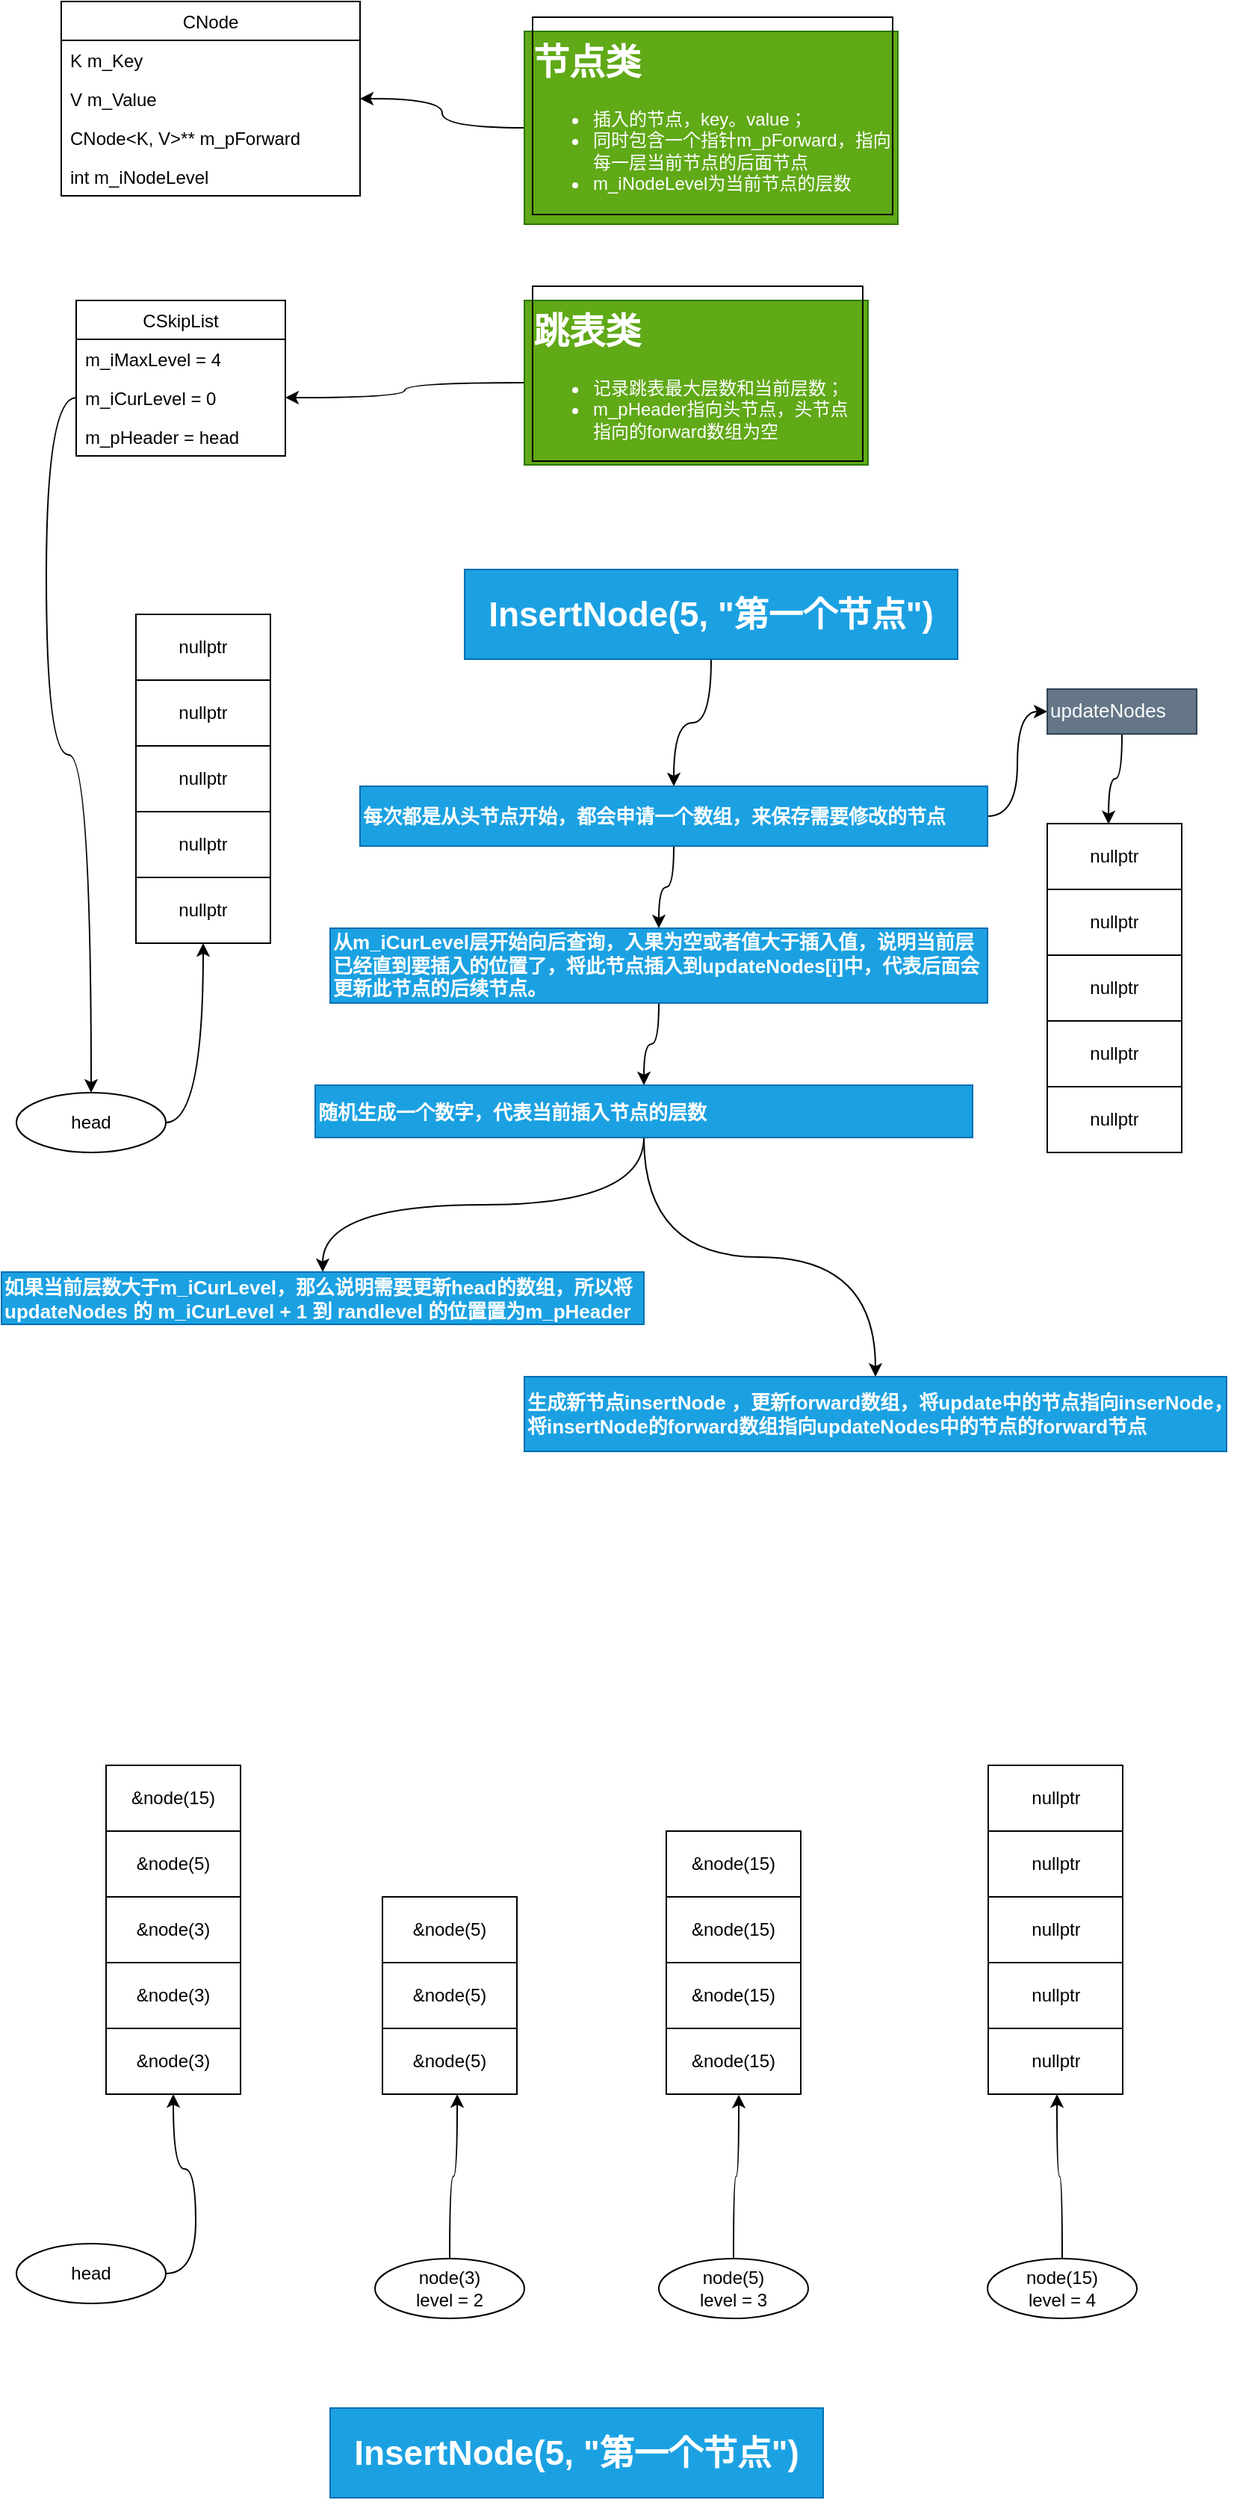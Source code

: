 <mxfile>
    <diagram id="PE9cr0ilYdElz4ZbLqqM" name="第 1 页">
        <mxGraphModel dx="1389" dy="947" grid="1" gridSize="10" guides="1" tooltips="1" connect="1" arrows="1" fold="1" page="1" pageScale="1" pageWidth="827" pageHeight="1169" math="0" shadow="0">
            <root>
                <mxCell id="0"/>
                <mxCell id="1" parent="0"/>
                <mxCell id="2" style="edgeStyle=orthogonalEdgeStyle;curved=1;rounded=0;orthogonalLoop=1;jettySize=auto;html=1;exitX=1;exitY=0.5;exitDx=0;exitDy=0;entryX=0.5;entryY=1;entryDx=0;entryDy=0;entryPerimeter=0;startSize=0;" edge="1" parent="1" source="3" target="13">
                    <mxGeometry relative="1" as="geometry">
                        <mxPoint x="260" y="710" as="sourcePoint"/>
                    </mxGeometry>
                </mxCell>
                <mxCell id="3" value="head" style="ellipse;whiteSpace=wrap;html=1;" vertex="1" parent="1">
                    <mxGeometry x="10" y="750" width="100" height="40" as="geometry"/>
                </mxCell>
                <mxCell id="4" value="" style="shape=table;html=1;whiteSpace=wrap;startSize=0;container=1;collapsible=0;childLayout=tableLayout;rounded=0;shadow=0;fixedRows=0;rowLines=1;columnLines=0;perimeterSpacing=7;resizeLast=0;arcSize=15;" vertex="1" parent="1">
                    <mxGeometry x="90" y="430" width="90" height="220" as="geometry"/>
                </mxCell>
                <mxCell id="5" style="shape=partialRectangle;html=1;whiteSpace=wrap;collapsible=0;dropTarget=0;pointerEvents=0;fillColor=none;top=0;left=0;bottom=0;right=0;points=[[0,0.5],[1,0.5]];portConstraint=eastwest;" vertex="1" parent="4">
                    <mxGeometry width="90" height="44" as="geometry"/>
                </mxCell>
                <mxCell id="6" value="&lt;span&gt;nullptr&lt;/span&gt;" style="shape=partialRectangle;html=1;whiteSpace=wrap;connectable=0;fillColor=none;top=0;left=0;bottom=0;right=0;overflow=hidden;" vertex="1" parent="5">
                    <mxGeometry width="90" height="44" as="geometry"/>
                </mxCell>
                <mxCell id="7" style="shape=partialRectangle;html=1;whiteSpace=wrap;collapsible=0;dropTarget=0;pointerEvents=0;fillColor=none;top=0;left=0;bottom=0;right=0;points=[[0,0.5],[1,0.5]];portConstraint=eastwest;" vertex="1" parent="4">
                    <mxGeometry y="44" width="90" height="44" as="geometry"/>
                </mxCell>
                <mxCell id="8" value="&lt;span&gt;nullptr&lt;/span&gt;" style="shape=partialRectangle;html=1;whiteSpace=wrap;connectable=0;fillColor=none;top=0;left=0;bottom=0;right=0;overflow=hidden;" vertex="1" parent="7">
                    <mxGeometry width="90" height="44" as="geometry"/>
                </mxCell>
                <mxCell id="9" value="" style="shape=partialRectangle;html=1;whiteSpace=wrap;collapsible=0;dropTarget=0;pointerEvents=0;fillColor=none;top=0;left=0;bottom=0;right=0;points=[[0,0.5],[1,0.5]];portConstraint=eastwest;" vertex="1" parent="4">
                    <mxGeometry y="88" width="90" height="44" as="geometry"/>
                </mxCell>
                <mxCell id="10" value="&lt;span&gt;nullptr&lt;/span&gt;" style="shape=partialRectangle;html=1;whiteSpace=wrap;connectable=0;fillColor=none;top=0;left=0;bottom=0;right=0;overflow=hidden;" vertex="1" parent="9">
                    <mxGeometry width="90" height="44" as="geometry"/>
                </mxCell>
                <mxCell id="11" value="" style="shape=partialRectangle;html=1;whiteSpace=wrap;collapsible=0;dropTarget=0;pointerEvents=0;fillColor=none;top=0;left=0;bottom=0;right=0;points=[[0,0.5],[1,0.5]];portConstraint=eastwest;" vertex="1" parent="4">
                    <mxGeometry y="132" width="90" height="44" as="geometry"/>
                </mxCell>
                <mxCell id="12" value="&lt;span&gt;nullptr&lt;/span&gt;" style="shape=partialRectangle;html=1;whiteSpace=wrap;connectable=0;fillColor=none;top=0;left=0;bottom=0;right=0;overflow=hidden;" vertex="1" parent="11">
                    <mxGeometry width="90" height="44" as="geometry"/>
                </mxCell>
                <mxCell id="13" value="" style="shape=partialRectangle;html=1;whiteSpace=wrap;collapsible=0;dropTarget=0;pointerEvents=0;fillColor=none;top=0;left=0;bottom=0;right=0;points=[[0,0.5],[1,0.5]];portConstraint=eastwest;" vertex="1" parent="4">
                    <mxGeometry y="176" width="90" height="44" as="geometry"/>
                </mxCell>
                <mxCell id="14" value="nullptr" style="shape=partialRectangle;html=1;whiteSpace=wrap;connectable=0;fillColor=none;top=0;left=0;bottom=0;right=0;overflow=hidden;" vertex="1" parent="13">
                    <mxGeometry width="90" height="44" as="geometry"/>
                </mxCell>
                <mxCell id="15" value="CNode" style="swimlane;fontStyle=0;childLayout=stackLayout;horizontal=1;startSize=26;fillColor=none;horizontalStack=0;resizeParent=1;resizeParentMax=0;resizeLast=0;collapsible=1;marginBottom=0;rounded=0;shadow=0;" vertex="1" parent="1">
                    <mxGeometry x="40" y="20" width="200" height="130" as="geometry"/>
                </mxCell>
                <mxCell id="16" value="K m_Key" style="text;strokeColor=none;fillColor=none;align=left;verticalAlign=top;spacingLeft=4;spacingRight=4;overflow=hidden;rotatable=0;points=[[0,0.5],[1,0.5]];portConstraint=eastwest;" vertex="1" parent="15">
                    <mxGeometry y="26" width="200" height="26" as="geometry"/>
                </mxCell>
                <mxCell id="17" value="V m_Value&#10;" style="text;strokeColor=none;fillColor=none;align=left;verticalAlign=top;spacingLeft=4;spacingRight=4;overflow=hidden;rotatable=0;points=[[0,0.5],[1,0.5]];portConstraint=eastwest;" vertex="1" parent="15">
                    <mxGeometry y="52" width="200" height="26" as="geometry"/>
                </mxCell>
                <mxCell id="18" value="CNode&lt;K, V&gt;** m_pForward" style="text;strokeColor=none;fillColor=none;align=left;verticalAlign=top;spacingLeft=4;spacingRight=4;overflow=hidden;rotatable=0;points=[[0,0.5],[1,0.5]];portConstraint=eastwest;" vertex="1" parent="15">
                    <mxGeometry y="78" width="200" height="26" as="geometry"/>
                </mxCell>
                <mxCell id="19" value="int m_iNodeLevel" style="text;strokeColor=none;fillColor=none;align=left;verticalAlign=top;spacingLeft=4;spacingRight=4;overflow=hidden;rotatable=0;points=[[0,0.5],[1,0.5]];portConstraint=eastwest;" vertex="1" parent="15">
                    <mxGeometry y="104" width="200" height="26" as="geometry"/>
                </mxCell>
                <mxCell id="20" style="edgeStyle=orthogonalEdgeStyle;rounded=0;orthogonalLoop=1;jettySize=auto;html=1;entryX=1;entryY=0.5;entryDx=0;entryDy=0;startSize=0;curved=1;" edge="1" parent="1" source="21" target="17">
                    <mxGeometry relative="1" as="geometry"/>
                </mxCell>
                <mxCell id="21" value="&lt;h1&gt;节点类&lt;/h1&gt;&lt;p&gt;&lt;/p&gt;&lt;ul&gt;&lt;li&gt;插入的节点，key。value；&lt;/li&gt;&lt;li&gt;同时包含一个指针m_pForward，指向每一层当前节点的后面节点&lt;/li&gt;&lt;li&gt;m_iNodeLevel为当前节点的层数&lt;/li&gt;&lt;/ul&gt;&lt;p&gt;&lt;/p&gt;" style="text;html=1;strokeColor=#2D7600;fillColor=#60a917;spacing=5;spacingTop=-20;whiteSpace=wrap;overflow=hidden;rounded=0;shadow=0;startSize=0;fontColor=#ffffff;labelBorderColor=#000000;" vertex="1" parent="1">
                    <mxGeometry x="350" y="40" width="250" height="129" as="geometry"/>
                </mxCell>
                <mxCell id="22" value="CSkipList" style="swimlane;fontStyle=0;childLayout=stackLayout;horizontal=1;startSize=26;fillColor=none;horizontalStack=0;resizeParent=1;resizeParentMax=0;resizeLast=0;collapsible=1;marginBottom=0;rounded=0;shadow=0;" vertex="1" parent="1">
                    <mxGeometry x="50" y="220" width="140" height="104" as="geometry"/>
                </mxCell>
                <mxCell id="23" value="m_iMaxLevel = 4" style="text;strokeColor=none;fillColor=none;align=left;verticalAlign=top;spacingLeft=4;spacingRight=4;overflow=hidden;rotatable=0;points=[[0,0.5],[1,0.5]];portConstraint=eastwest;" vertex="1" parent="22">
                    <mxGeometry y="26" width="140" height="26" as="geometry"/>
                </mxCell>
                <mxCell id="24" value="m_iCurLevel = 0" style="text;strokeColor=none;fillColor=none;align=left;verticalAlign=top;spacingLeft=4;spacingRight=4;overflow=hidden;rotatable=0;points=[[0,0.5],[1,0.5]];portConstraint=eastwest;" vertex="1" parent="22">
                    <mxGeometry y="52" width="140" height="26" as="geometry"/>
                </mxCell>
                <mxCell id="25" value="m_pHeader = head" style="text;strokeColor=none;fillColor=none;align=left;verticalAlign=top;spacingLeft=4;spacingRight=4;overflow=hidden;rotatable=0;points=[[0,0.5],[1,0.5]];portConstraint=eastwest;" vertex="1" parent="22">
                    <mxGeometry y="78" width="140" height="26" as="geometry"/>
                </mxCell>
                <mxCell id="26" style="edgeStyle=orthogonalEdgeStyle;curved=1;rounded=0;orthogonalLoop=1;jettySize=auto;html=1;entryX=1;entryY=0.5;entryDx=0;entryDy=0;startSize=0;" edge="1" parent="1" source="27" target="24">
                    <mxGeometry relative="1" as="geometry"/>
                </mxCell>
                <mxCell id="27" value="&lt;h1&gt;跳表类&lt;/h1&gt;&lt;p&gt;&lt;/p&gt;&lt;ul&gt;&lt;li&gt;记录跳表最大层数和当前层数；&lt;/li&gt;&lt;li&gt;m_pHeader指向头节点，头节点指向的forward数组为空&lt;/li&gt;&lt;/ul&gt;&lt;p&gt;&lt;/p&gt;" style="text;html=1;strokeColor=#2D7600;fillColor=#60a917;spacing=5;spacingTop=-20;whiteSpace=wrap;overflow=hidden;rounded=0;shadow=0;startSize=0;fontColor=#ffffff;labelBorderColor=#000000;" vertex="1" parent="1">
                    <mxGeometry x="350" y="220" width="230" height="110" as="geometry"/>
                </mxCell>
                <mxCell id="28" style="edgeStyle=orthogonalEdgeStyle;curved=1;rounded=0;orthogonalLoop=1;jettySize=auto;html=1;exitX=0;exitY=0.5;exitDx=0;exitDy=0;entryX=0.5;entryY=0;entryDx=0;entryDy=0;startSize=0;" edge="1" parent="1" source="24" target="3">
                    <mxGeometry relative="1" as="geometry">
                        <mxPoint x="210" y="730" as="targetPoint"/>
                    </mxGeometry>
                </mxCell>
                <mxCell id="35" style="edgeStyle=orthogonalEdgeStyle;rounded=0;orthogonalLoop=1;jettySize=auto;html=1;fontSize=13;curved=1;" edge="1" parent="1" source="29" target="34">
                    <mxGeometry relative="1" as="geometry"/>
                </mxCell>
                <mxCell id="29" value="InsertNode(5, &quot;第一个节点&quot;)" style="text;html=1;strokeColor=#006EAF;fillColor=#1ba1e2;align=center;verticalAlign=middle;whiteSpace=wrap;rounded=0;fontStyle=1;fontSize=23;fontColor=#ffffff;" vertex="1" parent="1">
                    <mxGeometry x="310" y="400" width="330" height="60" as="geometry"/>
                </mxCell>
                <mxCell id="51" style="edgeStyle=orthogonalEdgeStyle;curved=1;rounded=0;orthogonalLoop=1;jettySize=auto;html=1;entryX=0;entryY=0.5;entryDx=0;entryDy=0;fontSize=13;" edge="1" parent="1" source="34" target="47">
                    <mxGeometry relative="1" as="geometry"/>
                </mxCell>
                <mxCell id="53" style="edgeStyle=orthogonalEdgeStyle;curved=1;rounded=0;orthogonalLoop=1;jettySize=auto;html=1;entryX=0.5;entryY=0;entryDx=0;entryDy=0;fontSize=13;" edge="1" parent="1" source="34" target="52">
                    <mxGeometry relative="1" as="geometry"/>
                </mxCell>
                <mxCell id="34" value="每次都是从头节点开始，都会申请一个数组，来保存需要修改的节点" style="text;strokeColor=#006EAF;fillColor=#1ba1e2;html=1;fontSize=13;fontStyle=1;verticalAlign=middle;align=left;fontColor=#ffffff;" vertex="1" parent="1">
                    <mxGeometry x="240" y="545" width="420" height="40" as="geometry"/>
                </mxCell>
                <mxCell id="36" value="" style="shape=table;html=1;whiteSpace=wrap;startSize=0;container=1;collapsible=0;childLayout=tableLayout;rounded=0;shadow=0;fixedRows=0;rowLines=1;columnLines=0;perimeterSpacing=7;resizeLast=0;arcSize=15;" vertex="1" parent="1">
                    <mxGeometry x="700" y="570" width="90" height="220" as="geometry"/>
                </mxCell>
                <mxCell id="37" style="shape=partialRectangle;html=1;whiteSpace=wrap;collapsible=0;dropTarget=0;pointerEvents=0;fillColor=none;top=0;left=0;bottom=0;right=0;points=[[0,0.5],[1,0.5]];portConstraint=eastwest;" vertex="1" parent="36">
                    <mxGeometry width="90" height="44" as="geometry"/>
                </mxCell>
                <mxCell id="38" value="&lt;span&gt;nullptr&lt;/span&gt;" style="shape=partialRectangle;html=1;whiteSpace=wrap;connectable=0;fillColor=none;top=0;left=0;bottom=0;right=0;overflow=hidden;" vertex="1" parent="37">
                    <mxGeometry width="90" height="44" as="geometry"/>
                </mxCell>
                <mxCell id="39" style="shape=partialRectangle;html=1;whiteSpace=wrap;collapsible=0;dropTarget=0;pointerEvents=0;fillColor=none;top=0;left=0;bottom=0;right=0;points=[[0,0.5],[1,0.5]];portConstraint=eastwest;" vertex="1" parent="36">
                    <mxGeometry y="44" width="90" height="44" as="geometry"/>
                </mxCell>
                <mxCell id="40" value="&lt;span&gt;nullptr&lt;/span&gt;" style="shape=partialRectangle;html=1;whiteSpace=wrap;connectable=0;fillColor=none;top=0;left=0;bottom=0;right=0;overflow=hidden;" vertex="1" parent="39">
                    <mxGeometry width="90" height="44" as="geometry"/>
                </mxCell>
                <mxCell id="41" value="" style="shape=partialRectangle;html=1;whiteSpace=wrap;collapsible=0;dropTarget=0;pointerEvents=0;fillColor=none;top=0;left=0;bottom=0;right=0;points=[[0,0.5],[1,0.5]];portConstraint=eastwest;" vertex="1" parent="36">
                    <mxGeometry y="88" width="90" height="44" as="geometry"/>
                </mxCell>
                <mxCell id="42" value="&lt;span&gt;nullptr&lt;/span&gt;" style="shape=partialRectangle;html=1;whiteSpace=wrap;connectable=0;fillColor=none;top=0;left=0;bottom=0;right=0;overflow=hidden;" vertex="1" parent="41">
                    <mxGeometry width="90" height="44" as="geometry"/>
                </mxCell>
                <mxCell id="43" value="" style="shape=partialRectangle;html=1;whiteSpace=wrap;collapsible=0;dropTarget=0;pointerEvents=0;fillColor=none;top=0;left=0;bottom=0;right=0;points=[[0,0.5],[1,0.5]];portConstraint=eastwest;" vertex="1" parent="36">
                    <mxGeometry y="132" width="90" height="44" as="geometry"/>
                </mxCell>
                <mxCell id="44" value="&lt;span&gt;nullptr&lt;/span&gt;" style="shape=partialRectangle;html=1;whiteSpace=wrap;connectable=0;fillColor=none;top=0;left=0;bottom=0;right=0;overflow=hidden;" vertex="1" parent="43">
                    <mxGeometry width="90" height="44" as="geometry"/>
                </mxCell>
                <mxCell id="45" value="" style="shape=partialRectangle;html=1;whiteSpace=wrap;collapsible=0;dropTarget=0;pointerEvents=0;fillColor=none;top=0;left=0;bottom=0;right=0;points=[[0,0.5],[1,0.5]];portConstraint=eastwest;" vertex="1" parent="36">
                    <mxGeometry y="176" width="90" height="44" as="geometry"/>
                </mxCell>
                <mxCell id="46" value="nullptr" style="shape=partialRectangle;html=1;whiteSpace=wrap;connectable=0;fillColor=none;top=0;left=0;bottom=0;right=0;overflow=hidden;" vertex="1" parent="45">
                    <mxGeometry width="90" height="44" as="geometry"/>
                </mxCell>
                <mxCell id="50" style="edgeStyle=orthogonalEdgeStyle;curved=1;rounded=0;orthogonalLoop=1;jettySize=auto;html=1;entryX=0.456;entryY=0.008;entryDx=0;entryDy=0;entryPerimeter=0;fontSize=13;" edge="1" parent="1" source="47" target="37">
                    <mxGeometry relative="1" as="geometry"/>
                </mxCell>
                <mxCell id="47" value="updateNodes" style="text;whiteSpace=wrap;html=1;fontSize=13;fillColor=#647687;strokeColor=#314354;fontColor=#ffffff;" vertex="1" parent="1">
                    <mxGeometry x="700" y="480" width="100" height="30" as="geometry"/>
                </mxCell>
                <mxCell id="48" style="edgeStyle=orthogonalEdgeStyle;curved=1;rounded=0;orthogonalLoop=1;jettySize=auto;html=1;exitX=0.5;exitY=1;exitDx=0;exitDy=0;fontSize=13;" edge="1" parent="1" source="47" target="47">
                    <mxGeometry relative="1" as="geometry"/>
                </mxCell>
                <mxCell id="55" style="edgeStyle=orthogonalEdgeStyle;curved=1;rounded=0;orthogonalLoop=1;jettySize=auto;html=1;entryX=0.5;entryY=0;entryDx=0;entryDy=0;fontSize=13;" edge="1" parent="1" source="52" target="54">
                    <mxGeometry relative="1" as="geometry"/>
                </mxCell>
                <mxCell id="52" value="从m_iCurLevel层开始向后查询，入果为空或者值大于插入值，说明当前层&lt;br&gt;已经直到要插入的位置了，将此节点插入到updateNodes[i]中，代表后面会&lt;br&gt;更新此节点的后续节点。" style="text;strokeColor=#006EAF;fillColor=#1ba1e2;html=1;fontSize=13;fontStyle=1;verticalAlign=middle;align=left;fontColor=#ffffff;" vertex="1" parent="1">
                    <mxGeometry x="220" y="640" width="440" height="50" as="geometry"/>
                </mxCell>
                <mxCell id="57" style="edgeStyle=orthogonalEdgeStyle;curved=1;rounded=0;orthogonalLoop=1;jettySize=auto;html=1;entryX=0.5;entryY=0;entryDx=0;entryDy=0;fontSize=13;" edge="1" parent="1" source="54" target="56">
                    <mxGeometry relative="1" as="geometry"/>
                </mxCell>
                <mxCell id="59" style="edgeStyle=orthogonalEdgeStyle;curved=1;rounded=0;orthogonalLoop=1;jettySize=auto;html=1;entryX=0.5;entryY=0;entryDx=0;entryDy=0;fontSize=13;" edge="1" parent="1" source="54" target="58">
                    <mxGeometry relative="1" as="geometry"/>
                </mxCell>
                <mxCell id="54" value="随机生成一个数字，代表当前插入节点的层数" style="text;strokeColor=#006EAF;fillColor=#1ba1e2;html=1;fontSize=13;fontStyle=1;verticalAlign=middle;align=left;fontColor=#ffffff;" vertex="1" parent="1">
                    <mxGeometry x="210" y="745" width="440" height="35" as="geometry"/>
                </mxCell>
                <mxCell id="56" value="如果当前层数大于m_iCurLevel，那么说明需要更新head的数组，所以将&lt;br&gt;updateNodes 的 m_iCurLevel + 1 到 randlevel 的位置置为m_pHeader" style="text;strokeColor=#006EAF;fillColor=#1ba1e2;html=1;fontSize=13;fontStyle=1;verticalAlign=middle;align=left;fontColor=#ffffff;" vertex="1" parent="1">
                    <mxGeometry y="870" width="430" height="35" as="geometry"/>
                </mxCell>
                <mxCell id="58" value="生成新节点insertNode ，更新forward数组，将update中的节点指向inserNode，&lt;br&gt;将insertNode的forward数组指向updateNodes中的节点的forward节点" style="text;strokeColor=#006EAF;fillColor=#1ba1e2;html=1;fontSize=13;fontStyle=1;verticalAlign=middle;align=left;fontColor=#ffffff;" vertex="1" parent="1">
                    <mxGeometry x="350" y="940" width="470" height="50" as="geometry"/>
                </mxCell>
                <mxCell id="60" style="edgeStyle=orthogonalEdgeStyle;curved=1;rounded=0;orthogonalLoop=1;jettySize=auto;html=1;exitX=1;exitY=0.5;exitDx=0;exitDy=0;entryX=0.5;entryY=1;entryDx=0;entryDy=0;entryPerimeter=0;startSize=0;" edge="1" parent="1" source="61" target="71">
                    <mxGeometry relative="1" as="geometry">
                        <mxPoint x="260" y="1480" as="sourcePoint"/>
                    </mxGeometry>
                </mxCell>
                <mxCell id="61" value="head" style="ellipse;whiteSpace=wrap;html=1;" vertex="1" parent="1">
                    <mxGeometry x="10" y="1520" width="100" height="40" as="geometry"/>
                </mxCell>
                <mxCell id="62" value="" style="shape=table;html=1;whiteSpace=wrap;startSize=0;container=1;collapsible=0;childLayout=tableLayout;rounded=0;shadow=0;fixedRows=0;rowLines=1;columnLines=0;perimeterSpacing=7;resizeLast=0;arcSize=15;" vertex="1" parent="1">
                    <mxGeometry x="70" y="1200" width="90" height="220" as="geometry"/>
                </mxCell>
                <mxCell id="63" style="shape=partialRectangle;html=1;whiteSpace=wrap;collapsible=0;dropTarget=0;pointerEvents=0;fillColor=none;top=0;left=0;bottom=0;right=0;points=[[0,0.5],[1,0.5]];portConstraint=eastwest;" vertex="1" parent="62">
                    <mxGeometry width="90" height="44" as="geometry"/>
                </mxCell>
                <mxCell id="64" value="&amp;amp;node(15)" style="shape=partialRectangle;html=1;whiteSpace=wrap;connectable=0;fillColor=none;top=0;left=0;bottom=0;right=0;overflow=hidden;" vertex="1" parent="63">
                    <mxGeometry width="90" height="44" as="geometry"/>
                </mxCell>
                <mxCell id="65" style="shape=partialRectangle;html=1;whiteSpace=wrap;collapsible=0;dropTarget=0;pointerEvents=0;fillColor=none;top=0;left=0;bottom=0;right=0;points=[[0,0.5],[1,0.5]];portConstraint=eastwest;" vertex="1" parent="62">
                    <mxGeometry y="44" width="90" height="44" as="geometry"/>
                </mxCell>
                <mxCell id="66" value="&amp;amp;node(5)" style="shape=partialRectangle;html=1;whiteSpace=wrap;connectable=0;fillColor=none;top=0;left=0;bottom=0;right=0;overflow=hidden;" vertex="1" parent="65">
                    <mxGeometry width="90" height="44" as="geometry"/>
                </mxCell>
                <mxCell id="67" value="" style="shape=partialRectangle;html=1;whiteSpace=wrap;collapsible=0;dropTarget=0;pointerEvents=0;fillColor=none;top=0;left=0;bottom=0;right=0;points=[[0,0.5],[1,0.5]];portConstraint=eastwest;" vertex="1" parent="62">
                    <mxGeometry y="88" width="90" height="44" as="geometry"/>
                </mxCell>
                <mxCell id="68" value="&amp;amp;node(3)" style="shape=partialRectangle;html=1;whiteSpace=wrap;connectable=0;fillColor=none;top=0;left=0;bottom=0;right=0;overflow=hidden;" vertex="1" parent="67">
                    <mxGeometry width="90" height="44" as="geometry"/>
                </mxCell>
                <mxCell id="69" value="" style="shape=partialRectangle;html=1;whiteSpace=wrap;collapsible=0;dropTarget=0;pointerEvents=0;fillColor=none;top=0;left=0;bottom=0;right=0;points=[[0,0.5],[1,0.5]];portConstraint=eastwest;" vertex="1" parent="62">
                    <mxGeometry y="132" width="90" height="44" as="geometry"/>
                </mxCell>
                <mxCell id="70" value="&amp;amp;node(3)" style="shape=partialRectangle;html=1;whiteSpace=wrap;connectable=0;fillColor=none;top=0;left=0;bottom=0;right=0;overflow=hidden;" vertex="1" parent="69">
                    <mxGeometry width="90" height="44" as="geometry"/>
                </mxCell>
                <mxCell id="71" value="" style="shape=partialRectangle;html=1;whiteSpace=wrap;collapsible=0;dropTarget=0;pointerEvents=0;fillColor=none;top=0;left=0;bottom=0;right=0;points=[[0,0.5],[1,0.5]];portConstraint=eastwest;" vertex="1" parent="62">
                    <mxGeometry y="176" width="90" height="44" as="geometry"/>
                </mxCell>
                <mxCell id="72" value="&amp;amp;node(3)" style="shape=partialRectangle;html=1;whiteSpace=wrap;connectable=0;fillColor=none;top=0;left=0;bottom=0;right=0;overflow=hidden;" vertex="1" parent="71">
                    <mxGeometry width="90" height="44" as="geometry"/>
                </mxCell>
                <mxCell id="89" style="edgeStyle=orthogonalEdgeStyle;curved=1;rounded=0;orthogonalLoop=1;jettySize=auto;html=1;entryX=0.556;entryY=1;entryDx=0;entryDy=0;entryPerimeter=0;fontSize=13;" edge="1" parent="1" source="73" target="86">
                    <mxGeometry relative="1" as="geometry"/>
                </mxCell>
                <mxCell id="73" value="node(3)&lt;br&gt;level = 2" style="ellipse;whiteSpace=wrap;html=1;" vertex="1" parent="1">
                    <mxGeometry x="250" y="1530" width="100" height="40" as="geometry"/>
                </mxCell>
                <mxCell id="102" style="edgeStyle=orthogonalEdgeStyle;curved=1;rounded=0;orthogonalLoop=1;jettySize=auto;html=1;entryX=0.511;entryY=1;entryDx=0;entryDy=0;entryPerimeter=0;fontSize=13;" edge="1" parent="1" source="74" target="100">
                    <mxGeometry relative="1" as="geometry"/>
                </mxCell>
                <mxCell id="74" value="node(15)&lt;br&gt;level = 4" style="ellipse;whiteSpace=wrap;html=1;" vertex="1" parent="1">
                    <mxGeometry x="660" y="1530" width="100" height="40" as="geometry"/>
                </mxCell>
                <mxCell id="115" style="edgeStyle=orthogonalEdgeStyle;curved=1;rounded=0;orthogonalLoop=1;jettySize=auto;html=1;entryX=0.539;entryY=1.008;entryDx=0;entryDy=0;entryPerimeter=0;fontSize=13;" edge="1" parent="1" source="75" target="113">
                    <mxGeometry relative="1" as="geometry"/>
                </mxCell>
                <mxCell id="75" value="node(5)&lt;br&gt;level = 3" style="ellipse;whiteSpace=wrap;html=1;" vertex="1" parent="1">
                    <mxGeometry x="440" y="1530" width="100" height="40" as="geometry"/>
                </mxCell>
                <mxCell id="77" value="" style="shape=table;html=1;whiteSpace=wrap;startSize=0;container=1;collapsible=0;childLayout=tableLayout;rounded=0;shadow=0;fixedRows=0;rowLines=1;columnLines=0;perimeterSpacing=7;resizeLast=0;arcSize=15;" vertex="1" parent="1">
                    <mxGeometry x="255" y="1288" width="90" height="132" as="geometry"/>
                </mxCell>
                <mxCell id="82" value="" style="shape=partialRectangle;html=1;whiteSpace=wrap;collapsible=0;dropTarget=0;pointerEvents=0;fillColor=none;top=0;left=0;bottom=0;right=0;points=[[0,0.5],[1,0.5]];portConstraint=eastwest;" vertex="1" parent="77">
                    <mxGeometry width="90" height="44" as="geometry"/>
                </mxCell>
                <mxCell id="83" value="&amp;amp;node(5)" style="shape=partialRectangle;html=1;whiteSpace=wrap;connectable=0;fillColor=none;top=0;left=0;bottom=0;right=0;overflow=hidden;" vertex="1" parent="82">
                    <mxGeometry width="90" height="44" as="geometry"/>
                </mxCell>
                <mxCell id="84" value="" style="shape=partialRectangle;html=1;whiteSpace=wrap;collapsible=0;dropTarget=0;pointerEvents=0;fillColor=none;top=0;left=0;bottom=0;right=0;points=[[0,0.5],[1,0.5]];portConstraint=eastwest;" vertex="1" parent="77">
                    <mxGeometry y="44" width="90" height="44" as="geometry"/>
                </mxCell>
                <mxCell id="85" value="&amp;amp;node(5)" style="shape=partialRectangle;html=1;whiteSpace=wrap;connectable=0;fillColor=none;top=0;left=0;bottom=0;right=0;overflow=hidden;" vertex="1" parent="84">
                    <mxGeometry width="90" height="44" as="geometry"/>
                </mxCell>
                <mxCell id="86" value="" style="shape=partialRectangle;html=1;whiteSpace=wrap;collapsible=0;dropTarget=0;pointerEvents=0;fillColor=none;top=0;left=0;bottom=0;right=0;points=[[0,0.5],[1,0.5]];portConstraint=eastwest;" vertex="1" parent="77">
                    <mxGeometry y="88" width="90" height="44" as="geometry"/>
                </mxCell>
                <mxCell id="87" value="&amp;amp;node(5)" style="shape=partialRectangle;html=1;whiteSpace=wrap;connectable=0;fillColor=none;top=0;left=0;bottom=0;right=0;overflow=hidden;" vertex="1" parent="86">
                    <mxGeometry width="90" height="44" as="geometry"/>
                </mxCell>
                <mxCell id="91" value="" style="shape=table;html=1;whiteSpace=wrap;startSize=0;container=1;collapsible=0;childLayout=tableLayout;rounded=0;shadow=0;fixedRows=0;rowLines=1;columnLines=0;perimeterSpacing=7;resizeLast=0;arcSize=15;" vertex="1" parent="1">
                    <mxGeometry x="660.5" y="1200" width="90" height="220" as="geometry"/>
                </mxCell>
                <mxCell id="92" style="shape=partialRectangle;html=1;whiteSpace=wrap;collapsible=0;dropTarget=0;pointerEvents=0;fillColor=none;top=0;left=0;bottom=0;right=0;points=[[0,0.5],[1,0.5]];portConstraint=eastwest;" vertex="1" parent="91">
                    <mxGeometry width="90" height="44" as="geometry"/>
                </mxCell>
                <mxCell id="93" value="&lt;span&gt;nullptr&lt;/span&gt;" style="shape=partialRectangle;html=1;whiteSpace=wrap;connectable=0;fillColor=none;top=0;left=0;bottom=0;right=0;overflow=hidden;" vertex="1" parent="92">
                    <mxGeometry width="90" height="44" as="geometry"/>
                </mxCell>
                <mxCell id="94" style="shape=partialRectangle;html=1;whiteSpace=wrap;collapsible=0;dropTarget=0;pointerEvents=0;fillColor=none;top=0;left=0;bottom=0;right=0;points=[[0,0.5],[1,0.5]];portConstraint=eastwest;" vertex="1" parent="91">
                    <mxGeometry y="44" width="90" height="44" as="geometry"/>
                </mxCell>
                <mxCell id="95" value="&lt;span&gt;nullptr&lt;/span&gt;" style="shape=partialRectangle;html=1;whiteSpace=wrap;connectable=0;fillColor=none;top=0;left=0;bottom=0;right=0;overflow=hidden;" vertex="1" parent="94">
                    <mxGeometry width="90" height="44" as="geometry"/>
                </mxCell>
                <mxCell id="96" value="" style="shape=partialRectangle;html=1;whiteSpace=wrap;collapsible=0;dropTarget=0;pointerEvents=0;fillColor=none;top=0;left=0;bottom=0;right=0;points=[[0,0.5],[1,0.5]];portConstraint=eastwest;" vertex="1" parent="91">
                    <mxGeometry y="88" width="90" height="44" as="geometry"/>
                </mxCell>
                <mxCell id="97" value="nullptr" style="shape=partialRectangle;html=1;whiteSpace=wrap;connectable=0;fillColor=none;top=0;left=0;bottom=0;right=0;overflow=hidden;" vertex="1" parent="96">
                    <mxGeometry width="90" height="44" as="geometry"/>
                </mxCell>
                <mxCell id="98" value="" style="shape=partialRectangle;html=1;whiteSpace=wrap;collapsible=0;dropTarget=0;pointerEvents=0;fillColor=none;top=0;left=0;bottom=0;right=0;points=[[0,0.5],[1,0.5]];portConstraint=eastwest;" vertex="1" parent="91">
                    <mxGeometry y="132" width="90" height="44" as="geometry"/>
                </mxCell>
                <mxCell id="99" value="nullptr" style="shape=partialRectangle;html=1;whiteSpace=wrap;connectable=0;fillColor=none;top=0;left=0;bottom=0;right=0;overflow=hidden;" vertex="1" parent="98">
                    <mxGeometry width="90" height="44" as="geometry"/>
                </mxCell>
                <mxCell id="100" value="" style="shape=partialRectangle;html=1;whiteSpace=wrap;collapsible=0;dropTarget=0;pointerEvents=0;fillColor=none;top=0;left=0;bottom=0;right=0;points=[[0,0.5],[1,0.5]];portConstraint=eastwest;" vertex="1" parent="91">
                    <mxGeometry y="176" width="90" height="44" as="geometry"/>
                </mxCell>
                <mxCell id="101" value="nullptr" style="shape=partialRectangle;html=1;whiteSpace=wrap;connectable=0;fillColor=none;top=0;left=0;bottom=0;right=0;overflow=hidden;" vertex="1" parent="100">
                    <mxGeometry width="90" height="44" as="geometry"/>
                </mxCell>
                <mxCell id="104" value="" style="shape=table;html=1;whiteSpace=wrap;startSize=0;container=1;collapsible=0;childLayout=tableLayout;rounded=0;shadow=0;fixedRows=0;rowLines=1;columnLines=0;perimeterSpacing=7;resizeLast=0;arcSize=15;" vertex="1" parent="1">
                    <mxGeometry x="445" y="1244" width="90" height="176" as="geometry"/>
                </mxCell>
                <mxCell id="107" style="shape=partialRectangle;html=1;whiteSpace=wrap;collapsible=0;dropTarget=0;pointerEvents=0;fillColor=none;top=0;left=0;bottom=0;right=0;points=[[0,0.5],[1,0.5]];portConstraint=eastwest;" vertex="1" parent="104">
                    <mxGeometry width="90" height="44" as="geometry"/>
                </mxCell>
                <mxCell id="108" value="&amp;amp;node(15)" style="shape=partialRectangle;html=1;whiteSpace=wrap;connectable=0;fillColor=none;top=0;left=0;bottom=0;right=0;overflow=hidden;" vertex="1" parent="107">
                    <mxGeometry width="90" height="44" as="geometry"/>
                </mxCell>
                <mxCell id="109" value="" style="shape=partialRectangle;html=1;whiteSpace=wrap;collapsible=0;dropTarget=0;pointerEvents=0;fillColor=none;top=0;left=0;bottom=0;right=0;points=[[0,0.5],[1,0.5]];portConstraint=eastwest;" vertex="1" parent="104">
                    <mxGeometry y="44" width="90" height="44" as="geometry"/>
                </mxCell>
                <mxCell id="110" value="&amp;amp;node(15)" style="shape=partialRectangle;html=1;whiteSpace=wrap;connectable=0;fillColor=none;top=0;left=0;bottom=0;right=0;overflow=hidden;" vertex="1" parent="109">
                    <mxGeometry width="90" height="44" as="geometry"/>
                </mxCell>
                <mxCell id="111" value="" style="shape=partialRectangle;html=1;whiteSpace=wrap;collapsible=0;dropTarget=0;pointerEvents=0;fillColor=none;top=0;left=0;bottom=0;right=0;points=[[0,0.5],[1,0.5]];portConstraint=eastwest;" vertex="1" parent="104">
                    <mxGeometry y="88" width="90" height="44" as="geometry"/>
                </mxCell>
                <mxCell id="112" value="&amp;amp;node(15)" style="shape=partialRectangle;html=1;whiteSpace=wrap;connectable=0;fillColor=none;top=0;left=0;bottom=0;right=0;overflow=hidden;" vertex="1" parent="111">
                    <mxGeometry width="90" height="44" as="geometry"/>
                </mxCell>
                <mxCell id="113" value="" style="shape=partialRectangle;html=1;whiteSpace=wrap;collapsible=0;dropTarget=0;pointerEvents=0;fillColor=none;top=0;left=0;bottom=0;right=0;points=[[0,0.5],[1,0.5]];portConstraint=eastwest;" vertex="1" parent="104">
                    <mxGeometry y="132" width="90" height="44" as="geometry"/>
                </mxCell>
                <mxCell id="114" value="&amp;amp;node(15)" style="shape=partialRectangle;html=1;whiteSpace=wrap;connectable=0;fillColor=none;top=0;left=0;bottom=0;right=0;overflow=hidden;" vertex="1" parent="113">
                    <mxGeometry width="90" height="44" as="geometry"/>
                </mxCell>
                <mxCell id="117" value="InsertNode(5, &quot;第一个节点&quot;)" style="text;html=1;strokeColor=#006EAF;fillColor=#1ba1e2;align=center;verticalAlign=middle;whiteSpace=wrap;rounded=0;fontStyle=1;fontSize=23;fontColor=#ffffff;" vertex="1" parent="1">
                    <mxGeometry x="220" y="1630" width="330" height="60" as="geometry"/>
                </mxCell>
            </root>
        </mxGraphModel>
    </diagram>
</mxfile>